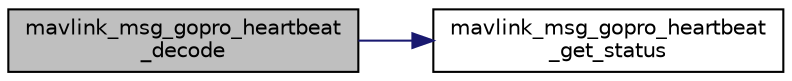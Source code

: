 digraph "mavlink_msg_gopro_heartbeat_decode"
{
 // INTERACTIVE_SVG=YES
  edge [fontname="Helvetica",fontsize="10",labelfontname="Helvetica",labelfontsize="10"];
  node [fontname="Helvetica",fontsize="10",shape=record];
  rankdir="LR";
  Node1 [label="mavlink_msg_gopro_heartbeat\l_decode",height=0.2,width=0.4,color="black", fillcolor="grey75", style="filled" fontcolor="black"];
  Node1 -> Node2 [color="midnightblue",fontsize="10",style="solid",fontname="Helvetica"];
  Node2 [label="mavlink_msg_gopro_heartbeat\l_get_status",height=0.2,width=0.4,color="black", fillcolor="white", style="filled",URL="$mavlink__msg__gopro__heartbeat_8h.html#a8183f476688e4e8c2f269a5c5faf72f9",tooltip="Send a gopro_heartbeat message. "];
}
